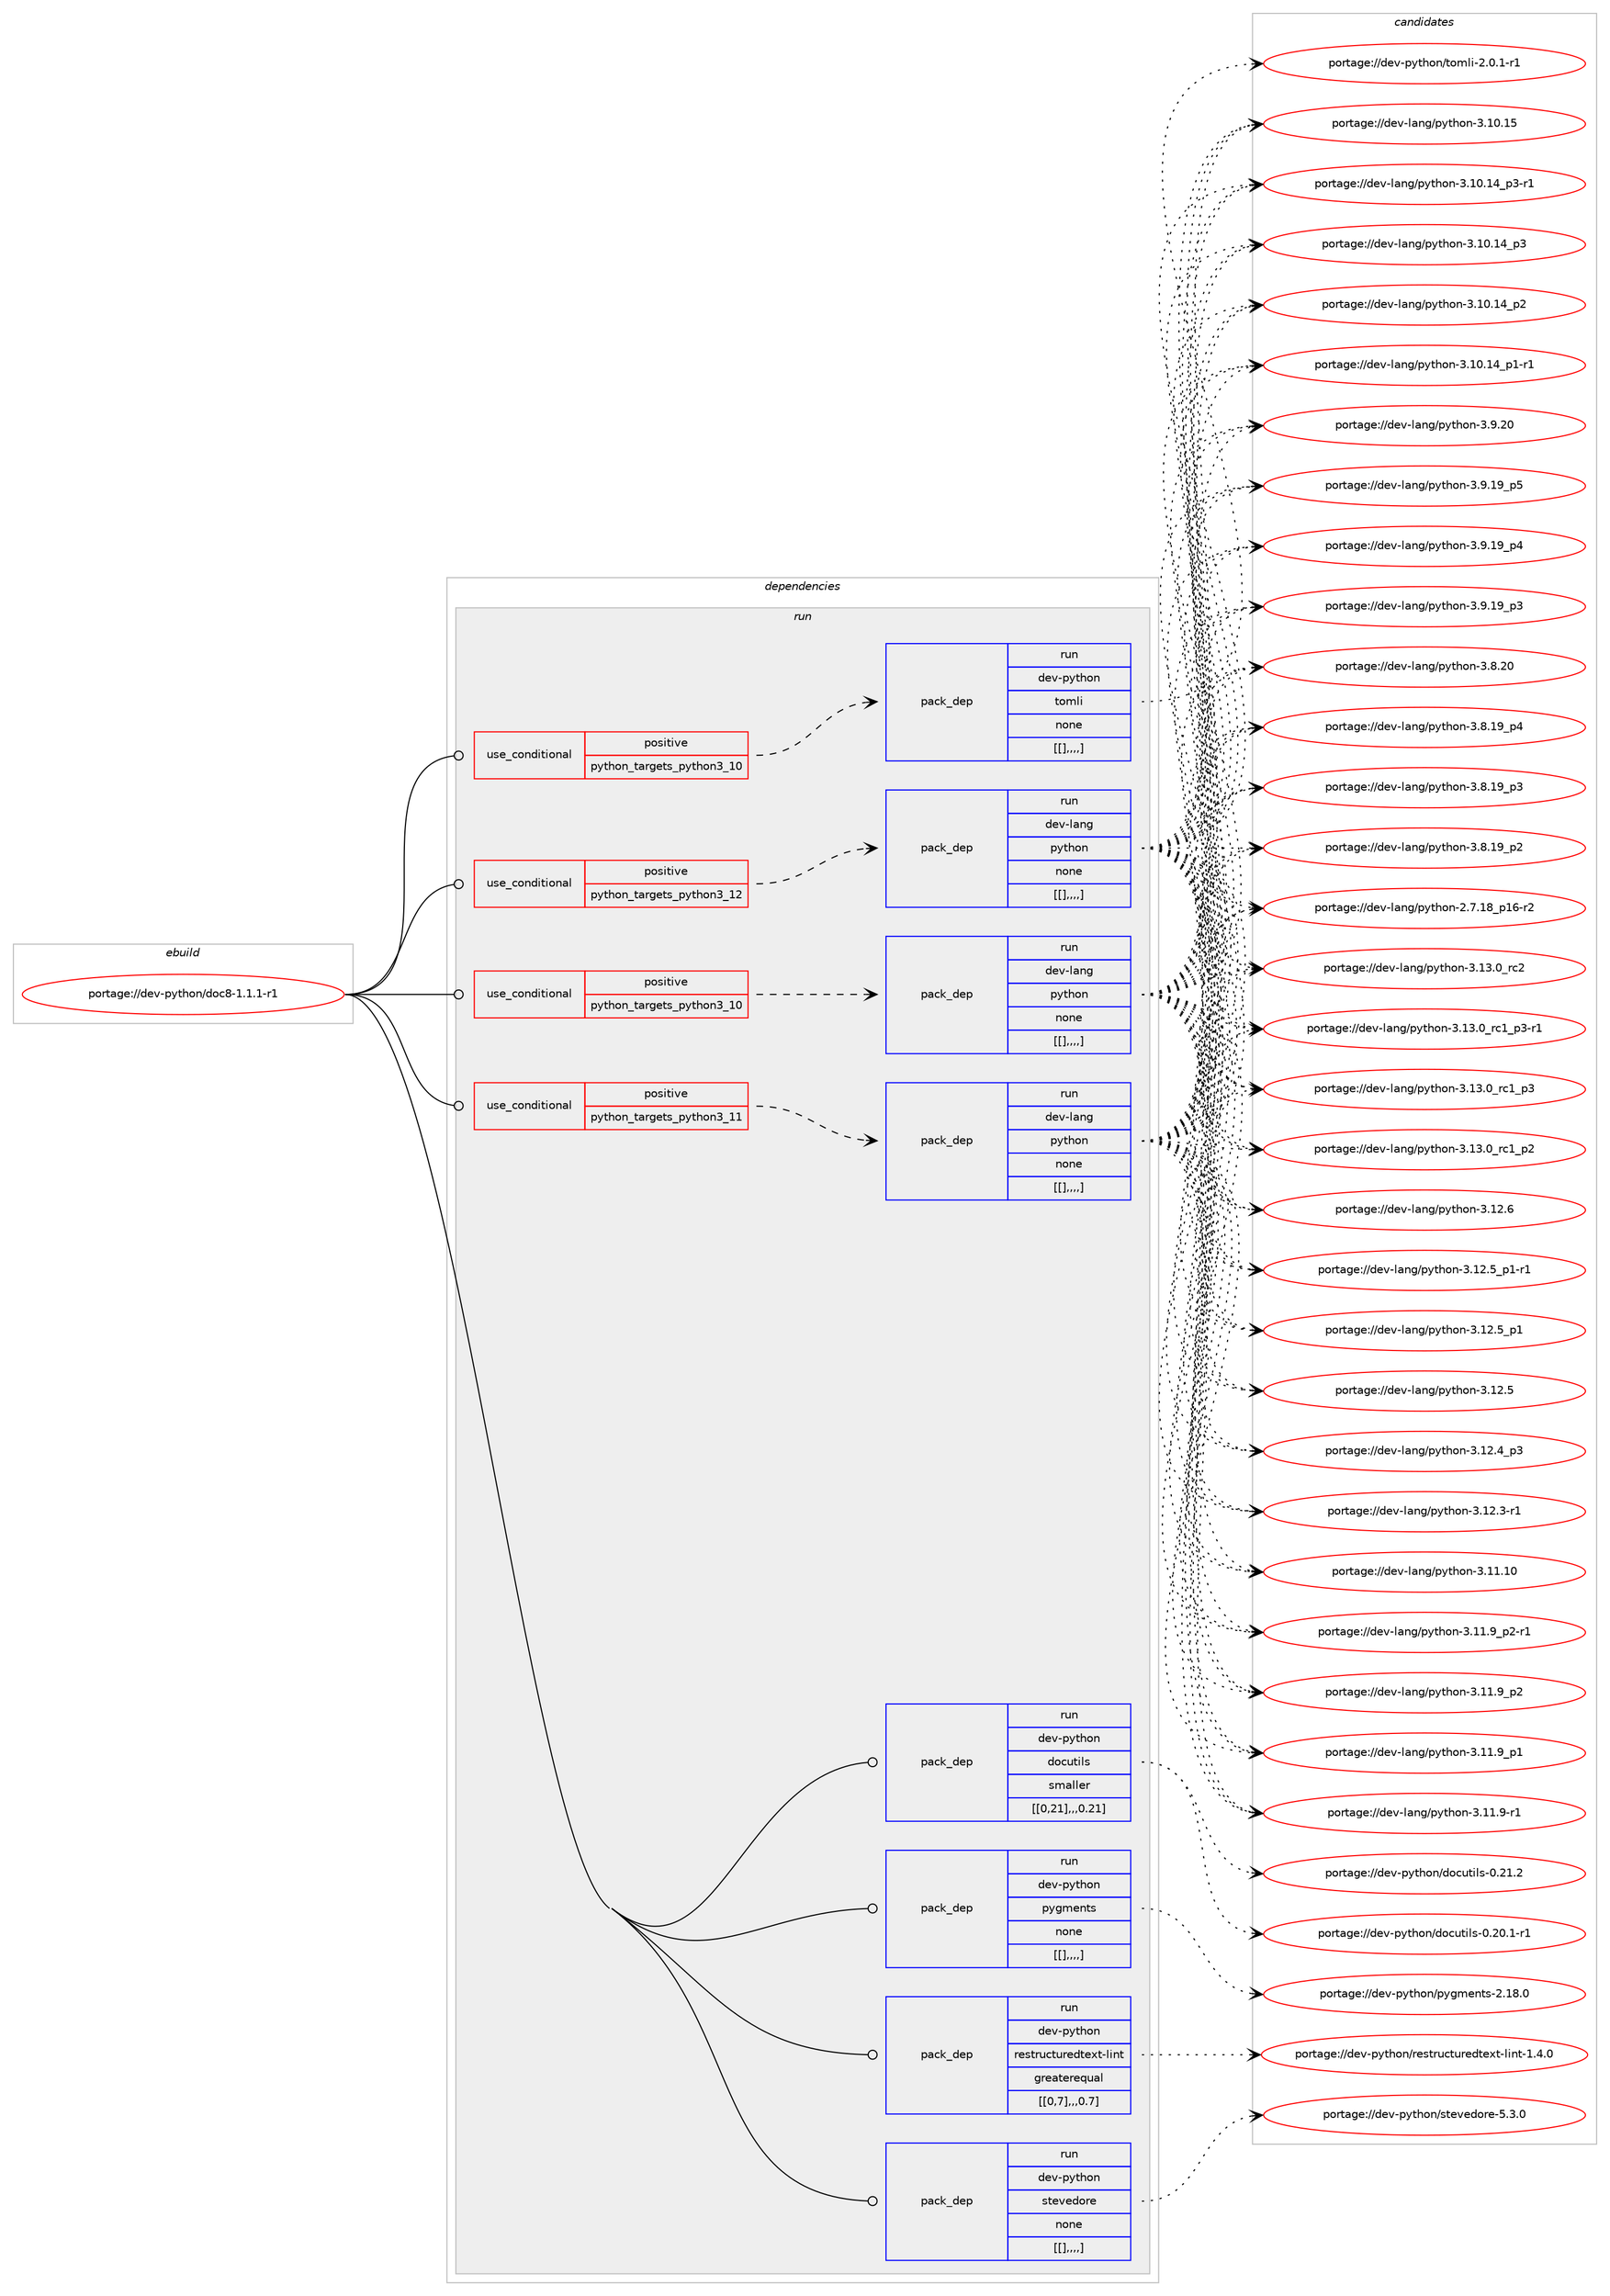 digraph prolog {

# *************
# Graph options
# *************

newrank=true;
concentrate=true;
compound=true;
graph [rankdir=LR,fontname=Helvetica,fontsize=10,ranksep=1.5];#, ranksep=2.5, nodesep=0.2];
edge  [arrowhead=vee];
node  [fontname=Helvetica,fontsize=10];

# **********
# The ebuild
# **********

subgraph cluster_leftcol {
color=gray;
label=<<i>ebuild</i>>;
id [label="portage://dev-python/doc8-1.1.1-r1", color=red, width=4, href="../dev-python/doc8-1.1.1-r1.svg"];
}

# ****************
# The dependencies
# ****************

subgraph cluster_midcol {
color=gray;
label=<<i>dependencies</i>>;
subgraph cluster_compile {
fillcolor="#eeeeee";
style=filled;
label=<<i>compile</i>>;
}
subgraph cluster_compileandrun {
fillcolor="#eeeeee";
style=filled;
label=<<i>compile and run</i>>;
}
subgraph cluster_run {
fillcolor="#eeeeee";
style=filled;
label=<<i>run</i>>;
subgraph cond33022 {
dependency146448 [label=<<TABLE BORDER="0" CELLBORDER="1" CELLSPACING="0" CELLPADDING="4"><TR><TD ROWSPAN="3" CELLPADDING="10">use_conditional</TD></TR><TR><TD>positive</TD></TR><TR><TD>python_targets_python3_10</TD></TR></TABLE>>, shape=none, color=red];
subgraph pack112210 {
dependency146449 [label=<<TABLE BORDER="0" CELLBORDER="1" CELLSPACING="0" CELLPADDING="4" WIDTH="220"><TR><TD ROWSPAN="6" CELLPADDING="30">pack_dep</TD></TR><TR><TD WIDTH="110">run</TD></TR><TR><TD>dev-lang</TD></TR><TR><TD>python</TD></TR><TR><TD>none</TD></TR><TR><TD>[[],,,,]</TD></TR></TABLE>>, shape=none, color=blue];
}
dependency146448:e -> dependency146449:w [weight=20,style="dashed",arrowhead="vee"];
}
id:e -> dependency146448:w [weight=20,style="solid",arrowhead="odot"];
subgraph cond33023 {
dependency146450 [label=<<TABLE BORDER="0" CELLBORDER="1" CELLSPACING="0" CELLPADDING="4"><TR><TD ROWSPAN="3" CELLPADDING="10">use_conditional</TD></TR><TR><TD>positive</TD></TR><TR><TD>python_targets_python3_10</TD></TR></TABLE>>, shape=none, color=red];
subgraph pack112211 {
dependency146451 [label=<<TABLE BORDER="0" CELLBORDER="1" CELLSPACING="0" CELLPADDING="4" WIDTH="220"><TR><TD ROWSPAN="6" CELLPADDING="30">pack_dep</TD></TR><TR><TD WIDTH="110">run</TD></TR><TR><TD>dev-python</TD></TR><TR><TD>tomli</TD></TR><TR><TD>none</TD></TR><TR><TD>[[],,,,]</TD></TR></TABLE>>, shape=none, color=blue];
}
dependency146450:e -> dependency146451:w [weight=20,style="dashed",arrowhead="vee"];
}
id:e -> dependency146450:w [weight=20,style="solid",arrowhead="odot"];
subgraph cond33024 {
dependency146452 [label=<<TABLE BORDER="0" CELLBORDER="1" CELLSPACING="0" CELLPADDING="4"><TR><TD ROWSPAN="3" CELLPADDING="10">use_conditional</TD></TR><TR><TD>positive</TD></TR><TR><TD>python_targets_python3_11</TD></TR></TABLE>>, shape=none, color=red];
subgraph pack112212 {
dependency146453 [label=<<TABLE BORDER="0" CELLBORDER="1" CELLSPACING="0" CELLPADDING="4" WIDTH="220"><TR><TD ROWSPAN="6" CELLPADDING="30">pack_dep</TD></TR><TR><TD WIDTH="110">run</TD></TR><TR><TD>dev-lang</TD></TR><TR><TD>python</TD></TR><TR><TD>none</TD></TR><TR><TD>[[],,,,]</TD></TR></TABLE>>, shape=none, color=blue];
}
dependency146452:e -> dependency146453:w [weight=20,style="dashed",arrowhead="vee"];
}
id:e -> dependency146452:w [weight=20,style="solid",arrowhead="odot"];
subgraph cond33025 {
dependency146454 [label=<<TABLE BORDER="0" CELLBORDER="1" CELLSPACING="0" CELLPADDING="4"><TR><TD ROWSPAN="3" CELLPADDING="10">use_conditional</TD></TR><TR><TD>positive</TD></TR><TR><TD>python_targets_python3_12</TD></TR></TABLE>>, shape=none, color=red];
subgraph pack112213 {
dependency146455 [label=<<TABLE BORDER="0" CELLBORDER="1" CELLSPACING="0" CELLPADDING="4" WIDTH="220"><TR><TD ROWSPAN="6" CELLPADDING="30">pack_dep</TD></TR><TR><TD WIDTH="110">run</TD></TR><TR><TD>dev-lang</TD></TR><TR><TD>python</TD></TR><TR><TD>none</TD></TR><TR><TD>[[],,,,]</TD></TR></TABLE>>, shape=none, color=blue];
}
dependency146454:e -> dependency146455:w [weight=20,style="dashed",arrowhead="vee"];
}
id:e -> dependency146454:w [weight=20,style="solid",arrowhead="odot"];
subgraph pack112214 {
dependency146456 [label=<<TABLE BORDER="0" CELLBORDER="1" CELLSPACING="0" CELLPADDING="4" WIDTH="220"><TR><TD ROWSPAN="6" CELLPADDING="30">pack_dep</TD></TR><TR><TD WIDTH="110">run</TD></TR><TR><TD>dev-python</TD></TR><TR><TD>docutils</TD></TR><TR><TD>smaller</TD></TR><TR><TD>[[0,21],,,0.21]</TD></TR></TABLE>>, shape=none, color=blue];
}
id:e -> dependency146456:w [weight=20,style="solid",arrowhead="odot"];
subgraph pack112215 {
dependency146457 [label=<<TABLE BORDER="0" CELLBORDER="1" CELLSPACING="0" CELLPADDING="4" WIDTH="220"><TR><TD ROWSPAN="6" CELLPADDING="30">pack_dep</TD></TR><TR><TD WIDTH="110">run</TD></TR><TR><TD>dev-python</TD></TR><TR><TD>pygments</TD></TR><TR><TD>none</TD></TR><TR><TD>[[],,,,]</TD></TR></TABLE>>, shape=none, color=blue];
}
id:e -> dependency146457:w [weight=20,style="solid",arrowhead="odot"];
subgraph pack112216 {
dependency146458 [label=<<TABLE BORDER="0" CELLBORDER="1" CELLSPACING="0" CELLPADDING="4" WIDTH="220"><TR><TD ROWSPAN="6" CELLPADDING="30">pack_dep</TD></TR><TR><TD WIDTH="110">run</TD></TR><TR><TD>dev-python</TD></TR><TR><TD>restructuredtext-lint</TD></TR><TR><TD>greaterequal</TD></TR><TR><TD>[[0,7],,,0.7]</TD></TR></TABLE>>, shape=none, color=blue];
}
id:e -> dependency146458:w [weight=20,style="solid",arrowhead="odot"];
subgraph pack112217 {
dependency146459 [label=<<TABLE BORDER="0" CELLBORDER="1" CELLSPACING="0" CELLPADDING="4" WIDTH="220"><TR><TD ROWSPAN="6" CELLPADDING="30">pack_dep</TD></TR><TR><TD WIDTH="110">run</TD></TR><TR><TD>dev-python</TD></TR><TR><TD>stevedore</TD></TR><TR><TD>none</TD></TR><TR><TD>[[],,,,]</TD></TR></TABLE>>, shape=none, color=blue];
}
id:e -> dependency146459:w [weight=20,style="solid",arrowhead="odot"];
}
}

# **************
# The candidates
# **************

subgraph cluster_choices {
rank=same;
color=gray;
label=<<i>candidates</i>>;

subgraph choice112210 {
color=black;
nodesep=1;
choice10010111845108971101034711212111610411111045514649514648951149950 [label="portage://dev-lang/python-3.13.0_rc2", color=red, width=4,href="../dev-lang/python-3.13.0_rc2.svg"];
choice1001011184510897110103471121211161041111104551464951464895114994995112514511449 [label="portage://dev-lang/python-3.13.0_rc1_p3-r1", color=red, width=4,href="../dev-lang/python-3.13.0_rc1_p3-r1.svg"];
choice100101118451089711010347112121116104111110455146495146489511499499511251 [label="portage://dev-lang/python-3.13.0_rc1_p3", color=red, width=4,href="../dev-lang/python-3.13.0_rc1_p3.svg"];
choice100101118451089711010347112121116104111110455146495146489511499499511250 [label="portage://dev-lang/python-3.13.0_rc1_p2", color=red, width=4,href="../dev-lang/python-3.13.0_rc1_p2.svg"];
choice10010111845108971101034711212111610411111045514649504654 [label="portage://dev-lang/python-3.12.6", color=red, width=4,href="../dev-lang/python-3.12.6.svg"];
choice1001011184510897110103471121211161041111104551464950465395112494511449 [label="portage://dev-lang/python-3.12.5_p1-r1", color=red, width=4,href="../dev-lang/python-3.12.5_p1-r1.svg"];
choice100101118451089711010347112121116104111110455146495046539511249 [label="portage://dev-lang/python-3.12.5_p1", color=red, width=4,href="../dev-lang/python-3.12.5_p1.svg"];
choice10010111845108971101034711212111610411111045514649504653 [label="portage://dev-lang/python-3.12.5", color=red, width=4,href="../dev-lang/python-3.12.5.svg"];
choice100101118451089711010347112121116104111110455146495046529511251 [label="portage://dev-lang/python-3.12.4_p3", color=red, width=4,href="../dev-lang/python-3.12.4_p3.svg"];
choice100101118451089711010347112121116104111110455146495046514511449 [label="portage://dev-lang/python-3.12.3-r1", color=red, width=4,href="../dev-lang/python-3.12.3-r1.svg"];
choice1001011184510897110103471121211161041111104551464949464948 [label="portage://dev-lang/python-3.11.10", color=red, width=4,href="../dev-lang/python-3.11.10.svg"];
choice1001011184510897110103471121211161041111104551464949465795112504511449 [label="portage://dev-lang/python-3.11.9_p2-r1", color=red, width=4,href="../dev-lang/python-3.11.9_p2-r1.svg"];
choice100101118451089711010347112121116104111110455146494946579511250 [label="portage://dev-lang/python-3.11.9_p2", color=red, width=4,href="../dev-lang/python-3.11.9_p2.svg"];
choice100101118451089711010347112121116104111110455146494946579511249 [label="portage://dev-lang/python-3.11.9_p1", color=red, width=4,href="../dev-lang/python-3.11.9_p1.svg"];
choice100101118451089711010347112121116104111110455146494946574511449 [label="portage://dev-lang/python-3.11.9-r1", color=red, width=4,href="../dev-lang/python-3.11.9-r1.svg"];
choice1001011184510897110103471121211161041111104551464948464953 [label="portage://dev-lang/python-3.10.15", color=red, width=4,href="../dev-lang/python-3.10.15.svg"];
choice100101118451089711010347112121116104111110455146494846495295112514511449 [label="portage://dev-lang/python-3.10.14_p3-r1", color=red, width=4,href="../dev-lang/python-3.10.14_p3-r1.svg"];
choice10010111845108971101034711212111610411111045514649484649529511251 [label="portage://dev-lang/python-3.10.14_p3", color=red, width=4,href="../dev-lang/python-3.10.14_p3.svg"];
choice10010111845108971101034711212111610411111045514649484649529511250 [label="portage://dev-lang/python-3.10.14_p2", color=red, width=4,href="../dev-lang/python-3.10.14_p2.svg"];
choice100101118451089711010347112121116104111110455146494846495295112494511449 [label="portage://dev-lang/python-3.10.14_p1-r1", color=red, width=4,href="../dev-lang/python-3.10.14_p1-r1.svg"];
choice10010111845108971101034711212111610411111045514657465048 [label="portage://dev-lang/python-3.9.20", color=red, width=4,href="../dev-lang/python-3.9.20.svg"];
choice100101118451089711010347112121116104111110455146574649579511253 [label="portage://dev-lang/python-3.9.19_p5", color=red, width=4,href="../dev-lang/python-3.9.19_p5.svg"];
choice100101118451089711010347112121116104111110455146574649579511252 [label="portage://dev-lang/python-3.9.19_p4", color=red, width=4,href="../dev-lang/python-3.9.19_p4.svg"];
choice100101118451089711010347112121116104111110455146574649579511251 [label="portage://dev-lang/python-3.9.19_p3", color=red, width=4,href="../dev-lang/python-3.9.19_p3.svg"];
choice10010111845108971101034711212111610411111045514656465048 [label="portage://dev-lang/python-3.8.20", color=red, width=4,href="../dev-lang/python-3.8.20.svg"];
choice100101118451089711010347112121116104111110455146564649579511252 [label="portage://dev-lang/python-3.8.19_p4", color=red, width=4,href="../dev-lang/python-3.8.19_p4.svg"];
choice100101118451089711010347112121116104111110455146564649579511251 [label="portage://dev-lang/python-3.8.19_p3", color=red, width=4,href="../dev-lang/python-3.8.19_p3.svg"];
choice100101118451089711010347112121116104111110455146564649579511250 [label="portage://dev-lang/python-3.8.19_p2", color=red, width=4,href="../dev-lang/python-3.8.19_p2.svg"];
choice100101118451089711010347112121116104111110455046554649569511249544511450 [label="portage://dev-lang/python-2.7.18_p16-r2", color=red, width=4,href="../dev-lang/python-2.7.18_p16-r2.svg"];
dependency146449:e -> choice10010111845108971101034711212111610411111045514649514648951149950:w [style=dotted,weight="100"];
dependency146449:e -> choice1001011184510897110103471121211161041111104551464951464895114994995112514511449:w [style=dotted,weight="100"];
dependency146449:e -> choice100101118451089711010347112121116104111110455146495146489511499499511251:w [style=dotted,weight="100"];
dependency146449:e -> choice100101118451089711010347112121116104111110455146495146489511499499511250:w [style=dotted,weight="100"];
dependency146449:e -> choice10010111845108971101034711212111610411111045514649504654:w [style=dotted,weight="100"];
dependency146449:e -> choice1001011184510897110103471121211161041111104551464950465395112494511449:w [style=dotted,weight="100"];
dependency146449:e -> choice100101118451089711010347112121116104111110455146495046539511249:w [style=dotted,weight="100"];
dependency146449:e -> choice10010111845108971101034711212111610411111045514649504653:w [style=dotted,weight="100"];
dependency146449:e -> choice100101118451089711010347112121116104111110455146495046529511251:w [style=dotted,weight="100"];
dependency146449:e -> choice100101118451089711010347112121116104111110455146495046514511449:w [style=dotted,weight="100"];
dependency146449:e -> choice1001011184510897110103471121211161041111104551464949464948:w [style=dotted,weight="100"];
dependency146449:e -> choice1001011184510897110103471121211161041111104551464949465795112504511449:w [style=dotted,weight="100"];
dependency146449:e -> choice100101118451089711010347112121116104111110455146494946579511250:w [style=dotted,weight="100"];
dependency146449:e -> choice100101118451089711010347112121116104111110455146494946579511249:w [style=dotted,weight="100"];
dependency146449:e -> choice100101118451089711010347112121116104111110455146494946574511449:w [style=dotted,weight="100"];
dependency146449:e -> choice1001011184510897110103471121211161041111104551464948464953:w [style=dotted,weight="100"];
dependency146449:e -> choice100101118451089711010347112121116104111110455146494846495295112514511449:w [style=dotted,weight="100"];
dependency146449:e -> choice10010111845108971101034711212111610411111045514649484649529511251:w [style=dotted,weight="100"];
dependency146449:e -> choice10010111845108971101034711212111610411111045514649484649529511250:w [style=dotted,weight="100"];
dependency146449:e -> choice100101118451089711010347112121116104111110455146494846495295112494511449:w [style=dotted,weight="100"];
dependency146449:e -> choice10010111845108971101034711212111610411111045514657465048:w [style=dotted,weight="100"];
dependency146449:e -> choice100101118451089711010347112121116104111110455146574649579511253:w [style=dotted,weight="100"];
dependency146449:e -> choice100101118451089711010347112121116104111110455146574649579511252:w [style=dotted,weight="100"];
dependency146449:e -> choice100101118451089711010347112121116104111110455146574649579511251:w [style=dotted,weight="100"];
dependency146449:e -> choice10010111845108971101034711212111610411111045514656465048:w [style=dotted,weight="100"];
dependency146449:e -> choice100101118451089711010347112121116104111110455146564649579511252:w [style=dotted,weight="100"];
dependency146449:e -> choice100101118451089711010347112121116104111110455146564649579511251:w [style=dotted,weight="100"];
dependency146449:e -> choice100101118451089711010347112121116104111110455146564649579511250:w [style=dotted,weight="100"];
dependency146449:e -> choice100101118451089711010347112121116104111110455046554649569511249544511450:w [style=dotted,weight="100"];
}
subgraph choice112211 {
color=black;
nodesep=1;
choice10010111845112121116104111110471161111091081054550464846494511449 [label="portage://dev-python/tomli-2.0.1-r1", color=red, width=4,href="../dev-python/tomli-2.0.1-r1.svg"];
dependency146451:e -> choice10010111845112121116104111110471161111091081054550464846494511449:w [style=dotted,weight="100"];
}
subgraph choice112212 {
color=black;
nodesep=1;
choice10010111845108971101034711212111610411111045514649514648951149950 [label="portage://dev-lang/python-3.13.0_rc2", color=red, width=4,href="../dev-lang/python-3.13.0_rc2.svg"];
choice1001011184510897110103471121211161041111104551464951464895114994995112514511449 [label="portage://dev-lang/python-3.13.0_rc1_p3-r1", color=red, width=4,href="../dev-lang/python-3.13.0_rc1_p3-r1.svg"];
choice100101118451089711010347112121116104111110455146495146489511499499511251 [label="portage://dev-lang/python-3.13.0_rc1_p3", color=red, width=4,href="../dev-lang/python-3.13.0_rc1_p3.svg"];
choice100101118451089711010347112121116104111110455146495146489511499499511250 [label="portage://dev-lang/python-3.13.0_rc1_p2", color=red, width=4,href="../dev-lang/python-3.13.0_rc1_p2.svg"];
choice10010111845108971101034711212111610411111045514649504654 [label="portage://dev-lang/python-3.12.6", color=red, width=4,href="../dev-lang/python-3.12.6.svg"];
choice1001011184510897110103471121211161041111104551464950465395112494511449 [label="portage://dev-lang/python-3.12.5_p1-r1", color=red, width=4,href="../dev-lang/python-3.12.5_p1-r1.svg"];
choice100101118451089711010347112121116104111110455146495046539511249 [label="portage://dev-lang/python-3.12.5_p1", color=red, width=4,href="../dev-lang/python-3.12.5_p1.svg"];
choice10010111845108971101034711212111610411111045514649504653 [label="portage://dev-lang/python-3.12.5", color=red, width=4,href="../dev-lang/python-3.12.5.svg"];
choice100101118451089711010347112121116104111110455146495046529511251 [label="portage://dev-lang/python-3.12.4_p3", color=red, width=4,href="../dev-lang/python-3.12.4_p3.svg"];
choice100101118451089711010347112121116104111110455146495046514511449 [label="portage://dev-lang/python-3.12.3-r1", color=red, width=4,href="../dev-lang/python-3.12.3-r1.svg"];
choice1001011184510897110103471121211161041111104551464949464948 [label="portage://dev-lang/python-3.11.10", color=red, width=4,href="../dev-lang/python-3.11.10.svg"];
choice1001011184510897110103471121211161041111104551464949465795112504511449 [label="portage://dev-lang/python-3.11.9_p2-r1", color=red, width=4,href="../dev-lang/python-3.11.9_p2-r1.svg"];
choice100101118451089711010347112121116104111110455146494946579511250 [label="portage://dev-lang/python-3.11.9_p2", color=red, width=4,href="../dev-lang/python-3.11.9_p2.svg"];
choice100101118451089711010347112121116104111110455146494946579511249 [label="portage://dev-lang/python-3.11.9_p1", color=red, width=4,href="../dev-lang/python-3.11.9_p1.svg"];
choice100101118451089711010347112121116104111110455146494946574511449 [label="portage://dev-lang/python-3.11.9-r1", color=red, width=4,href="../dev-lang/python-3.11.9-r1.svg"];
choice1001011184510897110103471121211161041111104551464948464953 [label="portage://dev-lang/python-3.10.15", color=red, width=4,href="../dev-lang/python-3.10.15.svg"];
choice100101118451089711010347112121116104111110455146494846495295112514511449 [label="portage://dev-lang/python-3.10.14_p3-r1", color=red, width=4,href="../dev-lang/python-3.10.14_p3-r1.svg"];
choice10010111845108971101034711212111610411111045514649484649529511251 [label="portage://dev-lang/python-3.10.14_p3", color=red, width=4,href="../dev-lang/python-3.10.14_p3.svg"];
choice10010111845108971101034711212111610411111045514649484649529511250 [label="portage://dev-lang/python-3.10.14_p2", color=red, width=4,href="../dev-lang/python-3.10.14_p2.svg"];
choice100101118451089711010347112121116104111110455146494846495295112494511449 [label="portage://dev-lang/python-3.10.14_p1-r1", color=red, width=4,href="../dev-lang/python-3.10.14_p1-r1.svg"];
choice10010111845108971101034711212111610411111045514657465048 [label="portage://dev-lang/python-3.9.20", color=red, width=4,href="../dev-lang/python-3.9.20.svg"];
choice100101118451089711010347112121116104111110455146574649579511253 [label="portage://dev-lang/python-3.9.19_p5", color=red, width=4,href="../dev-lang/python-3.9.19_p5.svg"];
choice100101118451089711010347112121116104111110455146574649579511252 [label="portage://dev-lang/python-3.9.19_p4", color=red, width=4,href="../dev-lang/python-3.9.19_p4.svg"];
choice100101118451089711010347112121116104111110455146574649579511251 [label="portage://dev-lang/python-3.9.19_p3", color=red, width=4,href="../dev-lang/python-3.9.19_p3.svg"];
choice10010111845108971101034711212111610411111045514656465048 [label="portage://dev-lang/python-3.8.20", color=red, width=4,href="../dev-lang/python-3.8.20.svg"];
choice100101118451089711010347112121116104111110455146564649579511252 [label="portage://dev-lang/python-3.8.19_p4", color=red, width=4,href="../dev-lang/python-3.8.19_p4.svg"];
choice100101118451089711010347112121116104111110455146564649579511251 [label="portage://dev-lang/python-3.8.19_p3", color=red, width=4,href="../dev-lang/python-3.8.19_p3.svg"];
choice100101118451089711010347112121116104111110455146564649579511250 [label="portage://dev-lang/python-3.8.19_p2", color=red, width=4,href="../dev-lang/python-3.8.19_p2.svg"];
choice100101118451089711010347112121116104111110455046554649569511249544511450 [label="portage://dev-lang/python-2.7.18_p16-r2", color=red, width=4,href="../dev-lang/python-2.7.18_p16-r2.svg"];
dependency146453:e -> choice10010111845108971101034711212111610411111045514649514648951149950:w [style=dotted,weight="100"];
dependency146453:e -> choice1001011184510897110103471121211161041111104551464951464895114994995112514511449:w [style=dotted,weight="100"];
dependency146453:e -> choice100101118451089711010347112121116104111110455146495146489511499499511251:w [style=dotted,weight="100"];
dependency146453:e -> choice100101118451089711010347112121116104111110455146495146489511499499511250:w [style=dotted,weight="100"];
dependency146453:e -> choice10010111845108971101034711212111610411111045514649504654:w [style=dotted,weight="100"];
dependency146453:e -> choice1001011184510897110103471121211161041111104551464950465395112494511449:w [style=dotted,weight="100"];
dependency146453:e -> choice100101118451089711010347112121116104111110455146495046539511249:w [style=dotted,weight="100"];
dependency146453:e -> choice10010111845108971101034711212111610411111045514649504653:w [style=dotted,weight="100"];
dependency146453:e -> choice100101118451089711010347112121116104111110455146495046529511251:w [style=dotted,weight="100"];
dependency146453:e -> choice100101118451089711010347112121116104111110455146495046514511449:w [style=dotted,weight="100"];
dependency146453:e -> choice1001011184510897110103471121211161041111104551464949464948:w [style=dotted,weight="100"];
dependency146453:e -> choice1001011184510897110103471121211161041111104551464949465795112504511449:w [style=dotted,weight="100"];
dependency146453:e -> choice100101118451089711010347112121116104111110455146494946579511250:w [style=dotted,weight="100"];
dependency146453:e -> choice100101118451089711010347112121116104111110455146494946579511249:w [style=dotted,weight="100"];
dependency146453:e -> choice100101118451089711010347112121116104111110455146494946574511449:w [style=dotted,weight="100"];
dependency146453:e -> choice1001011184510897110103471121211161041111104551464948464953:w [style=dotted,weight="100"];
dependency146453:e -> choice100101118451089711010347112121116104111110455146494846495295112514511449:w [style=dotted,weight="100"];
dependency146453:e -> choice10010111845108971101034711212111610411111045514649484649529511251:w [style=dotted,weight="100"];
dependency146453:e -> choice10010111845108971101034711212111610411111045514649484649529511250:w [style=dotted,weight="100"];
dependency146453:e -> choice100101118451089711010347112121116104111110455146494846495295112494511449:w [style=dotted,weight="100"];
dependency146453:e -> choice10010111845108971101034711212111610411111045514657465048:w [style=dotted,weight="100"];
dependency146453:e -> choice100101118451089711010347112121116104111110455146574649579511253:w [style=dotted,weight="100"];
dependency146453:e -> choice100101118451089711010347112121116104111110455146574649579511252:w [style=dotted,weight="100"];
dependency146453:e -> choice100101118451089711010347112121116104111110455146574649579511251:w [style=dotted,weight="100"];
dependency146453:e -> choice10010111845108971101034711212111610411111045514656465048:w [style=dotted,weight="100"];
dependency146453:e -> choice100101118451089711010347112121116104111110455146564649579511252:w [style=dotted,weight="100"];
dependency146453:e -> choice100101118451089711010347112121116104111110455146564649579511251:w [style=dotted,weight="100"];
dependency146453:e -> choice100101118451089711010347112121116104111110455146564649579511250:w [style=dotted,weight="100"];
dependency146453:e -> choice100101118451089711010347112121116104111110455046554649569511249544511450:w [style=dotted,weight="100"];
}
subgraph choice112213 {
color=black;
nodesep=1;
choice10010111845108971101034711212111610411111045514649514648951149950 [label="portage://dev-lang/python-3.13.0_rc2", color=red, width=4,href="../dev-lang/python-3.13.0_rc2.svg"];
choice1001011184510897110103471121211161041111104551464951464895114994995112514511449 [label="portage://dev-lang/python-3.13.0_rc1_p3-r1", color=red, width=4,href="../dev-lang/python-3.13.0_rc1_p3-r1.svg"];
choice100101118451089711010347112121116104111110455146495146489511499499511251 [label="portage://dev-lang/python-3.13.0_rc1_p3", color=red, width=4,href="../dev-lang/python-3.13.0_rc1_p3.svg"];
choice100101118451089711010347112121116104111110455146495146489511499499511250 [label="portage://dev-lang/python-3.13.0_rc1_p2", color=red, width=4,href="../dev-lang/python-3.13.0_rc1_p2.svg"];
choice10010111845108971101034711212111610411111045514649504654 [label="portage://dev-lang/python-3.12.6", color=red, width=4,href="../dev-lang/python-3.12.6.svg"];
choice1001011184510897110103471121211161041111104551464950465395112494511449 [label="portage://dev-lang/python-3.12.5_p1-r1", color=red, width=4,href="../dev-lang/python-3.12.5_p1-r1.svg"];
choice100101118451089711010347112121116104111110455146495046539511249 [label="portage://dev-lang/python-3.12.5_p1", color=red, width=4,href="../dev-lang/python-3.12.5_p1.svg"];
choice10010111845108971101034711212111610411111045514649504653 [label="portage://dev-lang/python-3.12.5", color=red, width=4,href="../dev-lang/python-3.12.5.svg"];
choice100101118451089711010347112121116104111110455146495046529511251 [label="portage://dev-lang/python-3.12.4_p3", color=red, width=4,href="../dev-lang/python-3.12.4_p3.svg"];
choice100101118451089711010347112121116104111110455146495046514511449 [label="portage://dev-lang/python-3.12.3-r1", color=red, width=4,href="../dev-lang/python-3.12.3-r1.svg"];
choice1001011184510897110103471121211161041111104551464949464948 [label="portage://dev-lang/python-3.11.10", color=red, width=4,href="../dev-lang/python-3.11.10.svg"];
choice1001011184510897110103471121211161041111104551464949465795112504511449 [label="portage://dev-lang/python-3.11.9_p2-r1", color=red, width=4,href="../dev-lang/python-3.11.9_p2-r1.svg"];
choice100101118451089711010347112121116104111110455146494946579511250 [label="portage://dev-lang/python-3.11.9_p2", color=red, width=4,href="../dev-lang/python-3.11.9_p2.svg"];
choice100101118451089711010347112121116104111110455146494946579511249 [label="portage://dev-lang/python-3.11.9_p1", color=red, width=4,href="../dev-lang/python-3.11.9_p1.svg"];
choice100101118451089711010347112121116104111110455146494946574511449 [label="portage://dev-lang/python-3.11.9-r1", color=red, width=4,href="../dev-lang/python-3.11.9-r1.svg"];
choice1001011184510897110103471121211161041111104551464948464953 [label="portage://dev-lang/python-3.10.15", color=red, width=4,href="../dev-lang/python-3.10.15.svg"];
choice100101118451089711010347112121116104111110455146494846495295112514511449 [label="portage://dev-lang/python-3.10.14_p3-r1", color=red, width=4,href="../dev-lang/python-3.10.14_p3-r1.svg"];
choice10010111845108971101034711212111610411111045514649484649529511251 [label="portage://dev-lang/python-3.10.14_p3", color=red, width=4,href="../dev-lang/python-3.10.14_p3.svg"];
choice10010111845108971101034711212111610411111045514649484649529511250 [label="portage://dev-lang/python-3.10.14_p2", color=red, width=4,href="../dev-lang/python-3.10.14_p2.svg"];
choice100101118451089711010347112121116104111110455146494846495295112494511449 [label="portage://dev-lang/python-3.10.14_p1-r1", color=red, width=4,href="../dev-lang/python-3.10.14_p1-r1.svg"];
choice10010111845108971101034711212111610411111045514657465048 [label="portage://dev-lang/python-3.9.20", color=red, width=4,href="../dev-lang/python-3.9.20.svg"];
choice100101118451089711010347112121116104111110455146574649579511253 [label="portage://dev-lang/python-3.9.19_p5", color=red, width=4,href="../dev-lang/python-3.9.19_p5.svg"];
choice100101118451089711010347112121116104111110455146574649579511252 [label="portage://dev-lang/python-3.9.19_p4", color=red, width=4,href="../dev-lang/python-3.9.19_p4.svg"];
choice100101118451089711010347112121116104111110455146574649579511251 [label="portage://dev-lang/python-3.9.19_p3", color=red, width=4,href="../dev-lang/python-3.9.19_p3.svg"];
choice10010111845108971101034711212111610411111045514656465048 [label="portage://dev-lang/python-3.8.20", color=red, width=4,href="../dev-lang/python-3.8.20.svg"];
choice100101118451089711010347112121116104111110455146564649579511252 [label="portage://dev-lang/python-3.8.19_p4", color=red, width=4,href="../dev-lang/python-3.8.19_p4.svg"];
choice100101118451089711010347112121116104111110455146564649579511251 [label="portage://dev-lang/python-3.8.19_p3", color=red, width=4,href="../dev-lang/python-3.8.19_p3.svg"];
choice100101118451089711010347112121116104111110455146564649579511250 [label="portage://dev-lang/python-3.8.19_p2", color=red, width=4,href="../dev-lang/python-3.8.19_p2.svg"];
choice100101118451089711010347112121116104111110455046554649569511249544511450 [label="portage://dev-lang/python-2.7.18_p16-r2", color=red, width=4,href="../dev-lang/python-2.7.18_p16-r2.svg"];
dependency146455:e -> choice10010111845108971101034711212111610411111045514649514648951149950:w [style=dotted,weight="100"];
dependency146455:e -> choice1001011184510897110103471121211161041111104551464951464895114994995112514511449:w [style=dotted,weight="100"];
dependency146455:e -> choice100101118451089711010347112121116104111110455146495146489511499499511251:w [style=dotted,weight="100"];
dependency146455:e -> choice100101118451089711010347112121116104111110455146495146489511499499511250:w [style=dotted,weight="100"];
dependency146455:e -> choice10010111845108971101034711212111610411111045514649504654:w [style=dotted,weight="100"];
dependency146455:e -> choice1001011184510897110103471121211161041111104551464950465395112494511449:w [style=dotted,weight="100"];
dependency146455:e -> choice100101118451089711010347112121116104111110455146495046539511249:w [style=dotted,weight="100"];
dependency146455:e -> choice10010111845108971101034711212111610411111045514649504653:w [style=dotted,weight="100"];
dependency146455:e -> choice100101118451089711010347112121116104111110455146495046529511251:w [style=dotted,weight="100"];
dependency146455:e -> choice100101118451089711010347112121116104111110455146495046514511449:w [style=dotted,weight="100"];
dependency146455:e -> choice1001011184510897110103471121211161041111104551464949464948:w [style=dotted,weight="100"];
dependency146455:e -> choice1001011184510897110103471121211161041111104551464949465795112504511449:w [style=dotted,weight="100"];
dependency146455:e -> choice100101118451089711010347112121116104111110455146494946579511250:w [style=dotted,weight="100"];
dependency146455:e -> choice100101118451089711010347112121116104111110455146494946579511249:w [style=dotted,weight="100"];
dependency146455:e -> choice100101118451089711010347112121116104111110455146494946574511449:w [style=dotted,weight="100"];
dependency146455:e -> choice1001011184510897110103471121211161041111104551464948464953:w [style=dotted,weight="100"];
dependency146455:e -> choice100101118451089711010347112121116104111110455146494846495295112514511449:w [style=dotted,weight="100"];
dependency146455:e -> choice10010111845108971101034711212111610411111045514649484649529511251:w [style=dotted,weight="100"];
dependency146455:e -> choice10010111845108971101034711212111610411111045514649484649529511250:w [style=dotted,weight="100"];
dependency146455:e -> choice100101118451089711010347112121116104111110455146494846495295112494511449:w [style=dotted,weight="100"];
dependency146455:e -> choice10010111845108971101034711212111610411111045514657465048:w [style=dotted,weight="100"];
dependency146455:e -> choice100101118451089711010347112121116104111110455146574649579511253:w [style=dotted,weight="100"];
dependency146455:e -> choice100101118451089711010347112121116104111110455146574649579511252:w [style=dotted,weight="100"];
dependency146455:e -> choice100101118451089711010347112121116104111110455146574649579511251:w [style=dotted,weight="100"];
dependency146455:e -> choice10010111845108971101034711212111610411111045514656465048:w [style=dotted,weight="100"];
dependency146455:e -> choice100101118451089711010347112121116104111110455146564649579511252:w [style=dotted,weight="100"];
dependency146455:e -> choice100101118451089711010347112121116104111110455146564649579511251:w [style=dotted,weight="100"];
dependency146455:e -> choice100101118451089711010347112121116104111110455146564649579511250:w [style=dotted,weight="100"];
dependency146455:e -> choice100101118451089711010347112121116104111110455046554649569511249544511450:w [style=dotted,weight="100"];
}
subgraph choice112214 {
color=black;
nodesep=1;
choice10010111845112121116104111110471001119911711610510811545484650494650 [label="portage://dev-python/docutils-0.21.2", color=red, width=4,href="../dev-python/docutils-0.21.2.svg"];
choice100101118451121211161041111104710011199117116105108115454846504846494511449 [label="portage://dev-python/docutils-0.20.1-r1", color=red, width=4,href="../dev-python/docutils-0.20.1-r1.svg"];
dependency146456:e -> choice10010111845112121116104111110471001119911711610510811545484650494650:w [style=dotted,weight="100"];
dependency146456:e -> choice100101118451121211161041111104710011199117116105108115454846504846494511449:w [style=dotted,weight="100"];
}
subgraph choice112215 {
color=black;
nodesep=1;
choice100101118451121211161041111104711212110310910111011611545504649564648 [label="portage://dev-python/pygments-2.18.0", color=red, width=4,href="../dev-python/pygments-2.18.0.svg"];
dependency146457:e -> choice100101118451121211161041111104711212110310910111011611545504649564648:w [style=dotted,weight="100"];
}
subgraph choice112216 {
color=black;
nodesep=1;
choice10010111845112121116104111110471141011151161141179911611711410110011610112011645108105110116454946524648 [label="portage://dev-python/restructuredtext-lint-1.4.0", color=red, width=4,href="../dev-python/restructuredtext-lint-1.4.0.svg"];
dependency146458:e -> choice10010111845112121116104111110471141011151161141179911611711410110011610112011645108105110116454946524648:w [style=dotted,weight="100"];
}
subgraph choice112217 {
color=black;
nodesep=1;
choice1001011184511212111610411111047115116101118101100111114101455346514648 [label="portage://dev-python/stevedore-5.3.0", color=red, width=4,href="../dev-python/stevedore-5.3.0.svg"];
dependency146459:e -> choice1001011184511212111610411111047115116101118101100111114101455346514648:w [style=dotted,weight="100"];
}
}

}
